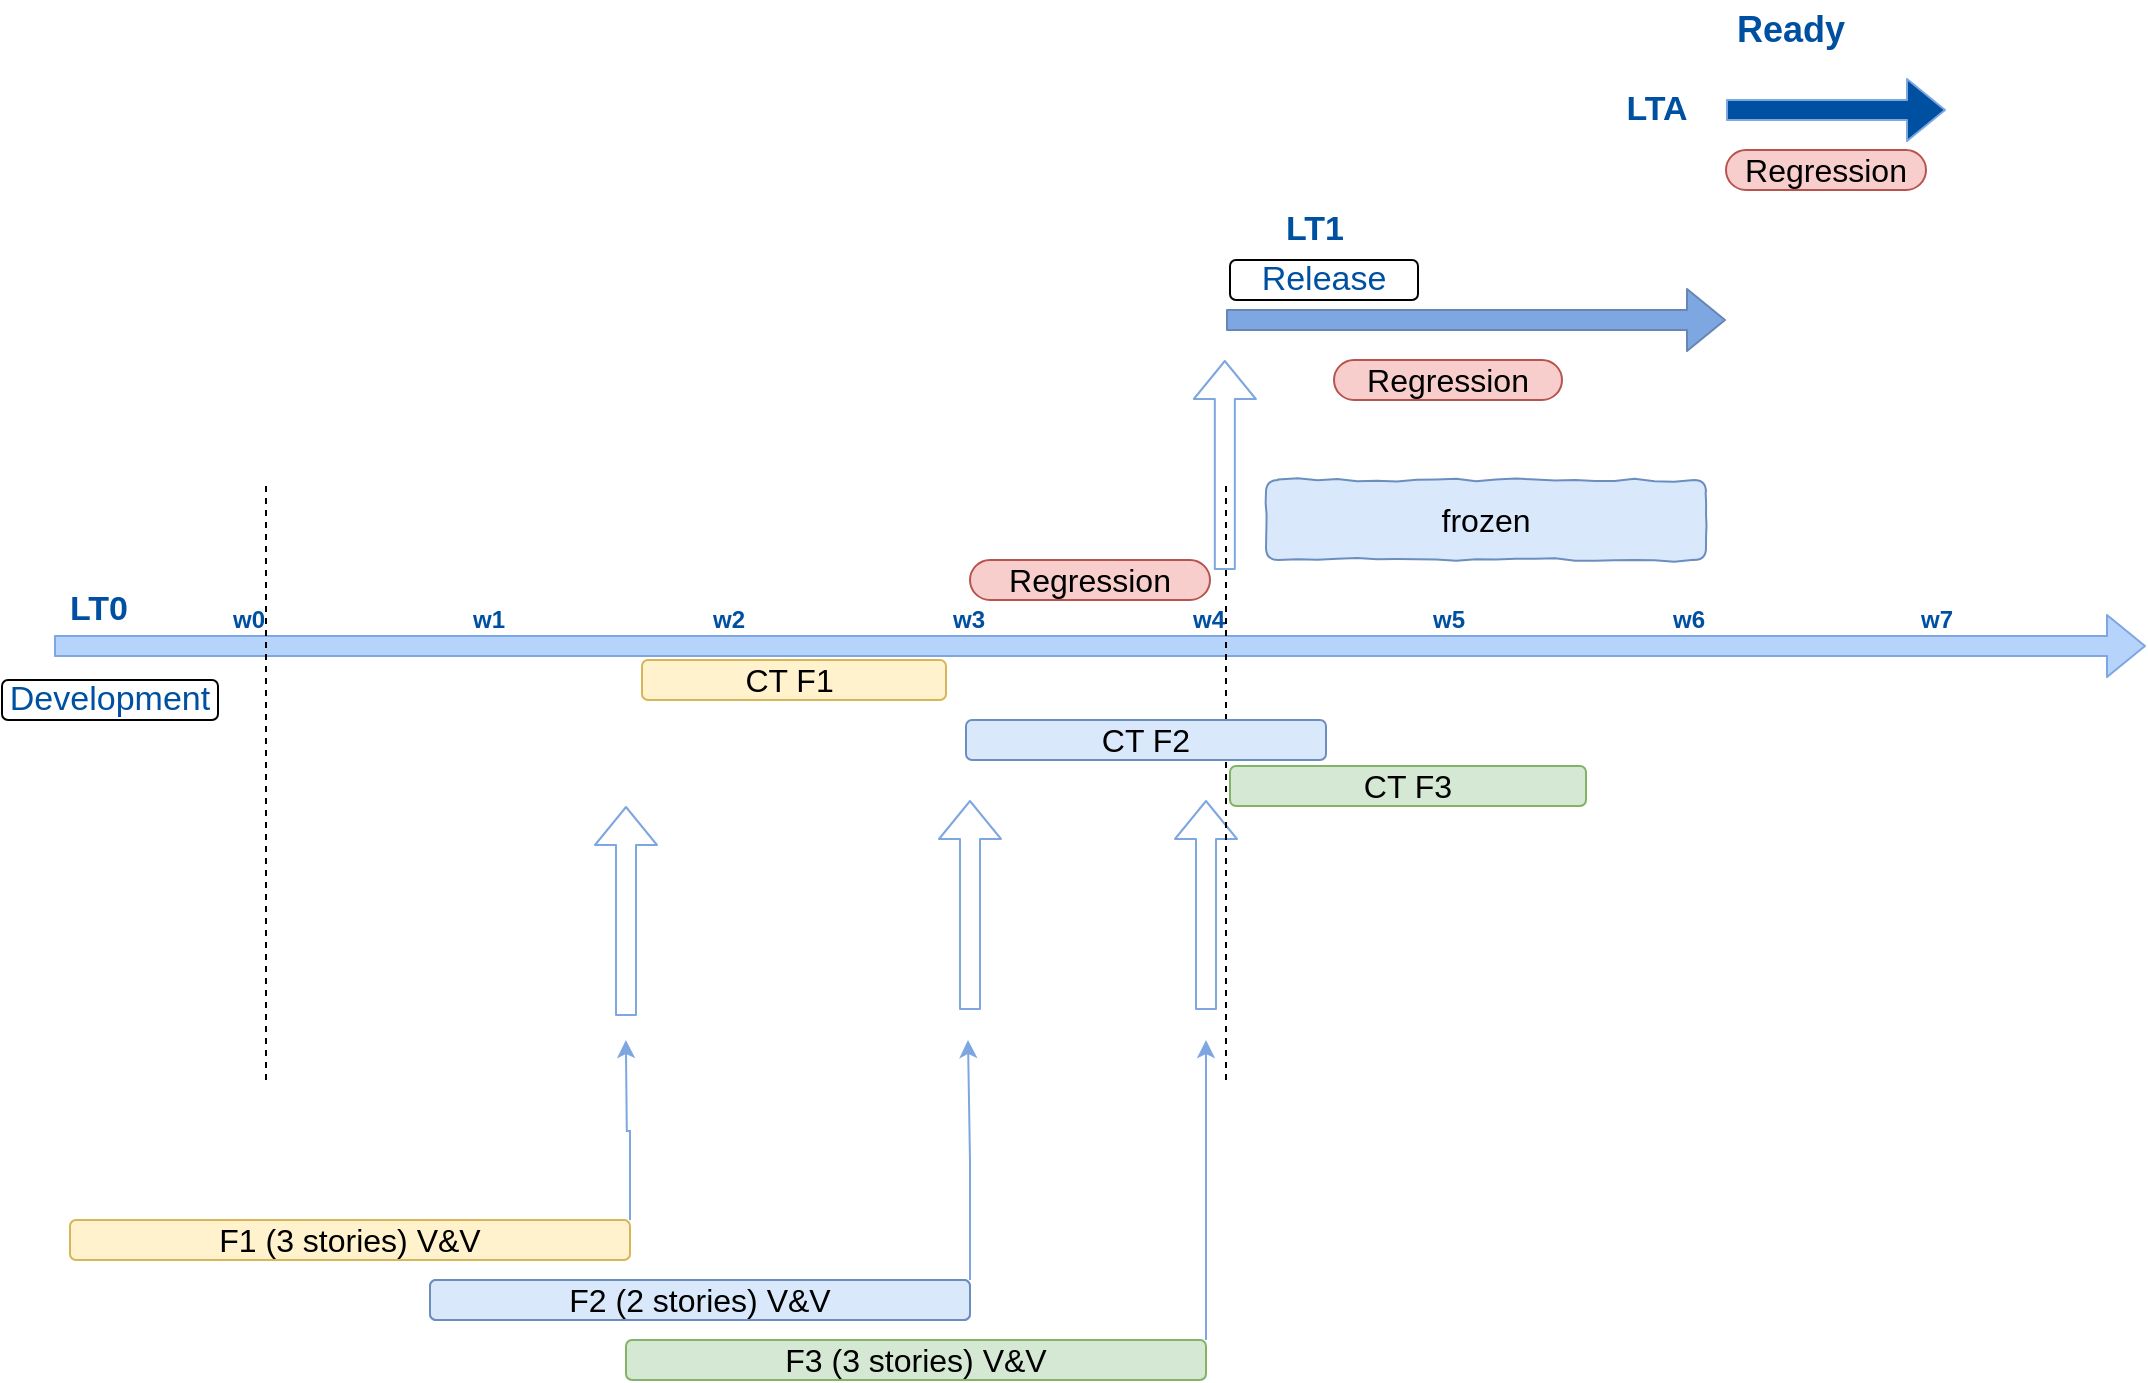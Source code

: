 <mxfile version="13.0.1" type="github">
  <diagram id="oInA9YpVJKGzTpnUIwjt" name="Page-1">
    <mxGraphModel dx="2272" dy="1891" grid="1" gridSize="10" guides="1" tooltips="1" connect="1" arrows="1" fold="1" page="1" pageScale="1" pageWidth="850" pageHeight="1100" math="0" shadow="0">
      <root>
        <mxCell id="0" />
        <mxCell id="1" parent="0" />
        <mxCell id="J2-bpZsxf6MJ3AO0Zzre-2" value="w1" style="text;html=1;resizable=0;autosize=1;align=center;verticalAlign=middle;points=[];fillColor=none;strokeColor=none;rounded=0;fontColor=#0050A1;fontStyle=1" parent="1" vertex="1">
          <mxGeometry x="216" y="120" width="30" height="20" as="geometry" />
        </mxCell>
        <mxCell id="J2-bpZsxf6MJ3AO0Zzre-5" value="w2" style="text;html=1;resizable=0;autosize=1;align=center;verticalAlign=middle;points=[];fillColor=none;strokeColor=none;rounded=0;fontColor=#0050A1;fontStyle=1" parent="1" vertex="1">
          <mxGeometry x="336" y="120" width="30" height="20" as="geometry" />
        </mxCell>
        <mxCell id="J2-bpZsxf6MJ3AO0Zzre-6" value="w3" style="text;html=1;resizable=0;autosize=1;align=center;verticalAlign=middle;points=[];fillColor=none;strokeColor=none;rounded=0;fontColor=#0050A1;fontStyle=1" parent="1" vertex="1">
          <mxGeometry x="456" y="120" width="30" height="20" as="geometry" />
        </mxCell>
        <mxCell id="J2-bpZsxf6MJ3AO0Zzre-7" value="w4" style="text;html=1;resizable=0;autosize=1;align=center;verticalAlign=middle;points=[];fillColor=none;strokeColor=none;rounded=0;fontColor=#0050A1;fontStyle=1" parent="1" vertex="1">
          <mxGeometry x="576" y="120" width="30" height="20" as="geometry" />
        </mxCell>
        <mxCell id="J2-bpZsxf6MJ3AO0Zzre-8" value="w5" style="text;html=1;resizable=0;autosize=1;align=center;verticalAlign=middle;points=[];fillColor=none;strokeColor=none;rounded=0;fontColor=#0050A1;fontStyle=1" parent="1" vertex="1">
          <mxGeometry x="696" y="120" width="30" height="20" as="geometry" />
        </mxCell>
        <mxCell id="J2-bpZsxf6MJ3AO0Zzre-9" value="w6" style="text;html=1;resizable=0;autosize=1;align=center;verticalAlign=middle;points=[];fillColor=none;strokeColor=none;rounded=0;fontColor=#0050A1;fontStyle=1" parent="1" vertex="1">
          <mxGeometry x="816" y="120" width="30" height="20" as="geometry" />
        </mxCell>
        <mxCell id="J2-bpZsxf6MJ3AO0Zzre-10" value="LT0" style="text;html=1;resizable=0;autosize=1;align=center;verticalAlign=middle;points=[];fillColor=none;strokeColor=none;rounded=0;fontColor=#0050A1;fontStyle=1;fontSize=17;" parent="1" vertex="1">
          <mxGeometry x="16" y="110" width="40" height="30" as="geometry" />
        </mxCell>
        <mxCell id="J2-bpZsxf6MJ3AO0Zzre-19" value="LT1" style="text;html=1;resizable=0;autosize=1;align=center;verticalAlign=middle;points=[];fillColor=none;strokeColor=none;rounded=0;fontColor=#0050A1;fontStyle=1;fontSize=17;" parent="1" vertex="1">
          <mxGeometry x="624" y="-80" width="40" height="30" as="geometry" />
        </mxCell>
        <mxCell id="J2-bpZsxf6MJ3AO0Zzre-21" value="" style="shape=flexArrow;endArrow=classic;html=1;fontSize=17;fontColor=#0050A1;exitX=-0.05;exitY=1.1;exitDx=0;exitDy=0;exitPerimeter=0;labelBackgroundColor=#7EA6E0;strokeColor=#7EA6E0;fillColor=#B6D3FC;" parent="1" source="J2-bpZsxf6MJ3AO0Zzre-10" edge="1">
          <mxGeometry width="50" height="50" relative="1" as="geometry">
            <mxPoint x="66" y="180" as="sourcePoint" />
            <mxPoint x="1060" y="143" as="targetPoint" />
          </mxGeometry>
        </mxCell>
        <mxCell id="J2-bpZsxf6MJ3AO0Zzre-22" value="" style="shape=flexArrow;endArrow=classic;html=1;fontSize=17;fontColor=#000000;labelBackgroundColor=#7EA6E0;strokeColor=#6686B5;fillColor=#7EA6E0;" parent="1" edge="1">
          <mxGeometry width="50" height="50" relative="1" as="geometry">
            <mxPoint x="600" y="-20" as="sourcePoint" />
            <mxPoint x="850" y="-20" as="targetPoint" />
          </mxGeometry>
        </mxCell>
        <mxCell id="J2-bpZsxf6MJ3AO0Zzre-24" value="Release" style="rounded=1;whiteSpace=wrap;html=1;fontSize=17;fontColor=#0050A1;" parent="1" vertex="1">
          <mxGeometry x="602" y="-50" width="94" height="20" as="geometry" />
        </mxCell>
        <mxCell id="J2-bpZsxf6MJ3AO0Zzre-37" style="edgeStyle=orthogonalEdgeStyle;rounded=0;orthogonalLoop=1;jettySize=auto;html=1;exitX=1;exitY=0;exitDx=0;exitDy=0;labelBackgroundColor=#7EA6E0;strokeColor=#7EA6E0;fontSize=17;fontColor=#0050A1;" parent="1" source="J2-bpZsxf6MJ3AO0Zzre-25" edge="1">
          <mxGeometry relative="1" as="geometry">
            <mxPoint x="590" y="340" as="targetPoint" />
          </mxGeometry>
        </mxCell>
        <mxCell id="J2-bpZsxf6MJ3AO0Zzre-25" value="F3 (3 stories) V&amp;amp;V" style="rounded=1;whiteSpace=wrap;html=1;fontSize=16;fillColor=#d5e8d4;strokeColor=#82b366;fontStyle=0" parent="1" vertex="1">
          <mxGeometry x="300" y="490" width="290" height="20" as="geometry" />
        </mxCell>
        <mxCell id="J2-bpZsxf6MJ3AO0Zzre-36" style="edgeStyle=orthogonalEdgeStyle;rounded=0;orthogonalLoop=1;jettySize=auto;html=1;exitX=1;exitY=0;exitDx=0;exitDy=0;labelBackgroundColor=#7EA6E0;strokeColor=#7EA6E0;fontSize=17;fontColor=#0050A1;" parent="1" source="J2-bpZsxf6MJ3AO0Zzre-26" edge="1">
          <mxGeometry relative="1" as="geometry">
            <mxPoint x="299.941" y="340" as="targetPoint" />
          </mxGeometry>
        </mxCell>
        <mxCell id="J2-bpZsxf6MJ3AO0Zzre-26" value="F1 (3 stories) V&amp;amp;V" style="rounded=1;whiteSpace=wrap;html=1;fontSize=16;fillColor=#fff2cc;strokeColor=#d6b656;fontStyle=0" parent="1" vertex="1">
          <mxGeometry x="22" y="430" width="280" height="20" as="geometry" />
        </mxCell>
        <mxCell id="J2-bpZsxf6MJ3AO0Zzre-29" value="w0" style="text;html=1;resizable=0;autosize=1;align=center;verticalAlign=middle;points=[];fillColor=none;strokeColor=none;rounded=0;fontColor=#0050A1;fontStyle=1" parent="1" vertex="1">
          <mxGeometry x="96" y="120" width="30" height="20" as="geometry" />
        </mxCell>
        <mxCell id="J2-bpZsxf6MJ3AO0Zzre-34" style="edgeStyle=orthogonalEdgeStyle;rounded=0;orthogonalLoop=1;jettySize=auto;html=1;exitX=1;exitY=0;exitDx=0;exitDy=0;labelBackgroundColor=#7EA6E0;strokeColor=#7EA6E0;fontSize=17;fontColor=#0050A1;" parent="1" source="J2-bpZsxf6MJ3AO0Zzre-31" edge="1">
          <mxGeometry relative="1" as="geometry">
            <mxPoint x="471" y="340" as="targetPoint" />
          </mxGeometry>
        </mxCell>
        <mxCell id="J2-bpZsxf6MJ3AO0Zzre-31" value="Feature 2 (2 stories)" style="rounded=1;whiteSpace=wrap;html=1;fontSize=17;fillColor=#dae8fc;strokeColor=#6c8ebf;fontColor=#0050A1;" parent="1" vertex="1">
          <mxGeometry x="202" y="460" width="270" height="20" as="geometry" />
        </mxCell>
        <mxCell id="J2-bpZsxf6MJ3AO0Zzre-38" value="" style="shape=flexArrow;endArrow=classic;html=1;labelBackgroundColor=#7EA6E0;strokeColor=#7EA6E0;fillColor=none;fontSize=17;fontColor=#0050A1;" parent="1" edge="1">
          <mxGeometry width="50" height="50" relative="1" as="geometry">
            <mxPoint x="300" y="328" as="sourcePoint" />
            <mxPoint x="300" y="223" as="targetPoint" />
          </mxGeometry>
        </mxCell>
        <mxCell id="J2-bpZsxf6MJ3AO0Zzre-39" value="" style="shape=flexArrow;endArrow=classic;html=1;labelBackgroundColor=#7EA6E0;strokeColor=#7EA6E0;fillColor=none;fontSize=17;fontColor=#0050A1;" parent="1" edge="1">
          <mxGeometry width="50" height="50" relative="1" as="geometry">
            <mxPoint x="472" y="325" as="sourcePoint" />
            <mxPoint x="472" y="220" as="targetPoint" />
          </mxGeometry>
        </mxCell>
        <mxCell id="J2-bpZsxf6MJ3AO0Zzre-40" value="" style="shape=flexArrow;endArrow=classic;html=1;labelBackgroundColor=#7EA6E0;strokeColor=#7EA6E0;fillColor=none;fontSize=17;fontColor=#0050A1;" parent="1" edge="1">
          <mxGeometry width="50" height="50" relative="1" as="geometry">
            <mxPoint x="590" y="325" as="sourcePoint" />
            <mxPoint x="590" y="220" as="targetPoint" />
          </mxGeometry>
        </mxCell>
        <mxCell id="yDNGOB7GQb5LNbqF-BeX-9" value="" style="endArrow=none;dashed=1;html=1;" parent="1" edge="1">
          <mxGeometry width="50" height="50" relative="1" as="geometry">
            <mxPoint x="120" y="360" as="sourcePoint" />
            <mxPoint x="120" y="60" as="targetPoint" />
          </mxGeometry>
        </mxCell>
        <mxCell id="yDNGOB7GQb5LNbqF-BeX-10" value="" style="endArrow=none;dashed=1;html=1;" parent="1" edge="1">
          <mxGeometry width="50" height="50" relative="1" as="geometry">
            <mxPoint x="600" y="360" as="sourcePoint" />
            <mxPoint x="600" y="60" as="targetPoint" />
          </mxGeometry>
        </mxCell>
        <mxCell id="yDNGOB7GQb5LNbqF-BeX-12" value="CT F1&amp;nbsp; " style="rounded=1;whiteSpace=wrap;html=1;fontSize=16;fillColor=#fff2cc;strokeColor=#d6b656;fontStyle=0" parent="1" vertex="1">
          <mxGeometry x="308" y="150" width="152" height="20" as="geometry" />
        </mxCell>
        <mxCell id="yDNGOB7GQb5LNbqF-BeX-13" value="CT F2" style="rounded=1;whiteSpace=wrap;html=1;fontSize=16;fillColor=#dae8fc;strokeColor=#6c8ebf;fontStyle=0" parent="1" vertex="1">
          <mxGeometry x="470" y="180" width="180" height="20" as="geometry" />
        </mxCell>
        <mxCell id="yDNGOB7GQb5LNbqF-BeX-16" value="F2 (2 stories) V&amp;amp;V" style="rounded=1;whiteSpace=wrap;html=1;fontSize=16;fillColor=#dae8fc;strokeColor=#6c8ebf;fontStyle=0" parent="1" vertex="1">
          <mxGeometry x="202" y="460" width="270" height="20" as="geometry" />
        </mxCell>
        <mxCell id="yDNGOB7GQb5LNbqF-BeX-17" value="Regression" style="rounded=1;whiteSpace=wrap;html=1;fontSize=16;fillColor=#f8cecc;strokeColor=#b85450;fontStyle=0;arcSize=50;" parent="1" vertex="1">
          <mxGeometry x="850" y="-105" width="100" height="20" as="geometry" />
        </mxCell>
        <mxCell id="yDNGOB7GQb5LNbqF-BeX-18" value="w7" style="text;html=1;resizable=0;autosize=1;align=center;verticalAlign=middle;points=[];fillColor=none;strokeColor=none;rounded=0;fontColor=#0050A1;fontStyle=1" parent="1" vertex="1">
          <mxGeometry x="940" y="120" width="30" height="20" as="geometry" />
        </mxCell>
        <mxCell id="yDNGOB7GQb5LNbqF-BeX-19" value="" style="shape=flexArrow;endArrow=classic;html=1;fontSize=17;fontColor=#0050A1;labelBackgroundColor=#7EA6E0;strokeColor=#7EA6E0;fillColor=#0050A1;" parent="1" edge="1">
          <mxGeometry width="50" height="50" relative="1" as="geometry">
            <mxPoint x="850" y="-125" as="sourcePoint" />
            <mxPoint x="960" y="-125" as="targetPoint" />
          </mxGeometry>
        </mxCell>
        <mxCell id="yDNGOB7GQb5LNbqF-BeX-20" value="LTA" style="text;html=1;resizable=0;autosize=1;align=center;verticalAlign=middle;points=[];fillColor=none;strokeColor=none;rounded=0;fontColor=#0050A1;fontStyle=1;fontSize=17;" parent="1" vertex="1">
          <mxGeometry x="790" y="-140" width="50" height="30" as="geometry" />
        </mxCell>
        <mxCell id="yDNGOB7GQb5LNbqF-BeX-22" value="" style="shape=flexArrow;endArrow=classic;html=1;labelBackgroundColor=#7EA6E0;strokeColor=#7EA6E0;fillColor=none;fontSize=17;fontColor=#0050A1;" parent="1" edge="1">
          <mxGeometry width="50" height="50" relative="1" as="geometry">
            <mxPoint x="599.41" y="105" as="sourcePoint" />
            <mxPoint x="599.41" as="targetPoint" />
          </mxGeometry>
        </mxCell>
        <mxCell id="yDNGOB7GQb5LNbqF-BeX-23" value="CT F3" style="rounded=1;whiteSpace=wrap;html=1;fontSize=16;fillColor=#d5e8d4;strokeColor=#82b366;fontStyle=0" parent="1" vertex="1">
          <mxGeometry x="602" y="203" width="178" height="20" as="geometry" />
        </mxCell>
        <mxCell id="yDNGOB7GQb5LNbqF-BeX-27" value="Ready" style="text;html=1;resizable=0;autosize=1;align=center;verticalAlign=middle;points=[];fillColor=none;strokeColor=none;rounded=0;fontSize=18;fontColor=#0050A1;fontStyle=1" parent="1" vertex="1">
          <mxGeometry x="847" y="-180" width="70" height="30" as="geometry" />
        </mxCell>
        <mxCell id="ES80SX5Zz3jKVwGMJFqL-1" value="Regression" style="rounded=1;whiteSpace=wrap;html=1;fontSize=16;fillColor=#f8cecc;strokeColor=#b85450;fontStyle=0;arcSize=50;" parent="1" vertex="1">
          <mxGeometry x="472" y="100" width="120" height="20" as="geometry" />
        </mxCell>
        <mxCell id="fZmAQrrmawyAuLXGU1xv-1" value="Regression" style="rounded=1;whiteSpace=wrap;html=1;fontSize=16;fillColor=#f8cecc;strokeColor=#b85450;fontStyle=0;arcSize=50;" parent="1" vertex="1">
          <mxGeometry x="654" width="114" height="20" as="geometry" />
        </mxCell>
        <mxCell id="fZmAQrrmawyAuLXGU1xv-6" value="Development" style="rounded=1;whiteSpace=wrap;html=1;fontSize=17;fontColor=#0050A1;" parent="1" vertex="1">
          <mxGeometry x="-12" y="160" width="108" height="20" as="geometry" />
        </mxCell>
        <mxCell id="fZmAQrrmawyAuLXGU1xv-8" value="frozen" style="rounded=1;whiteSpace=wrap;html=1;fontSize=16;fillColor=#dae8fc;strokeColor=#6c8ebf;fontStyle=0;comic=1;" parent="1" vertex="1">
          <mxGeometry x="620" y="60" width="220" height="40" as="geometry" />
        </mxCell>
      </root>
    </mxGraphModel>
  </diagram>
</mxfile>
